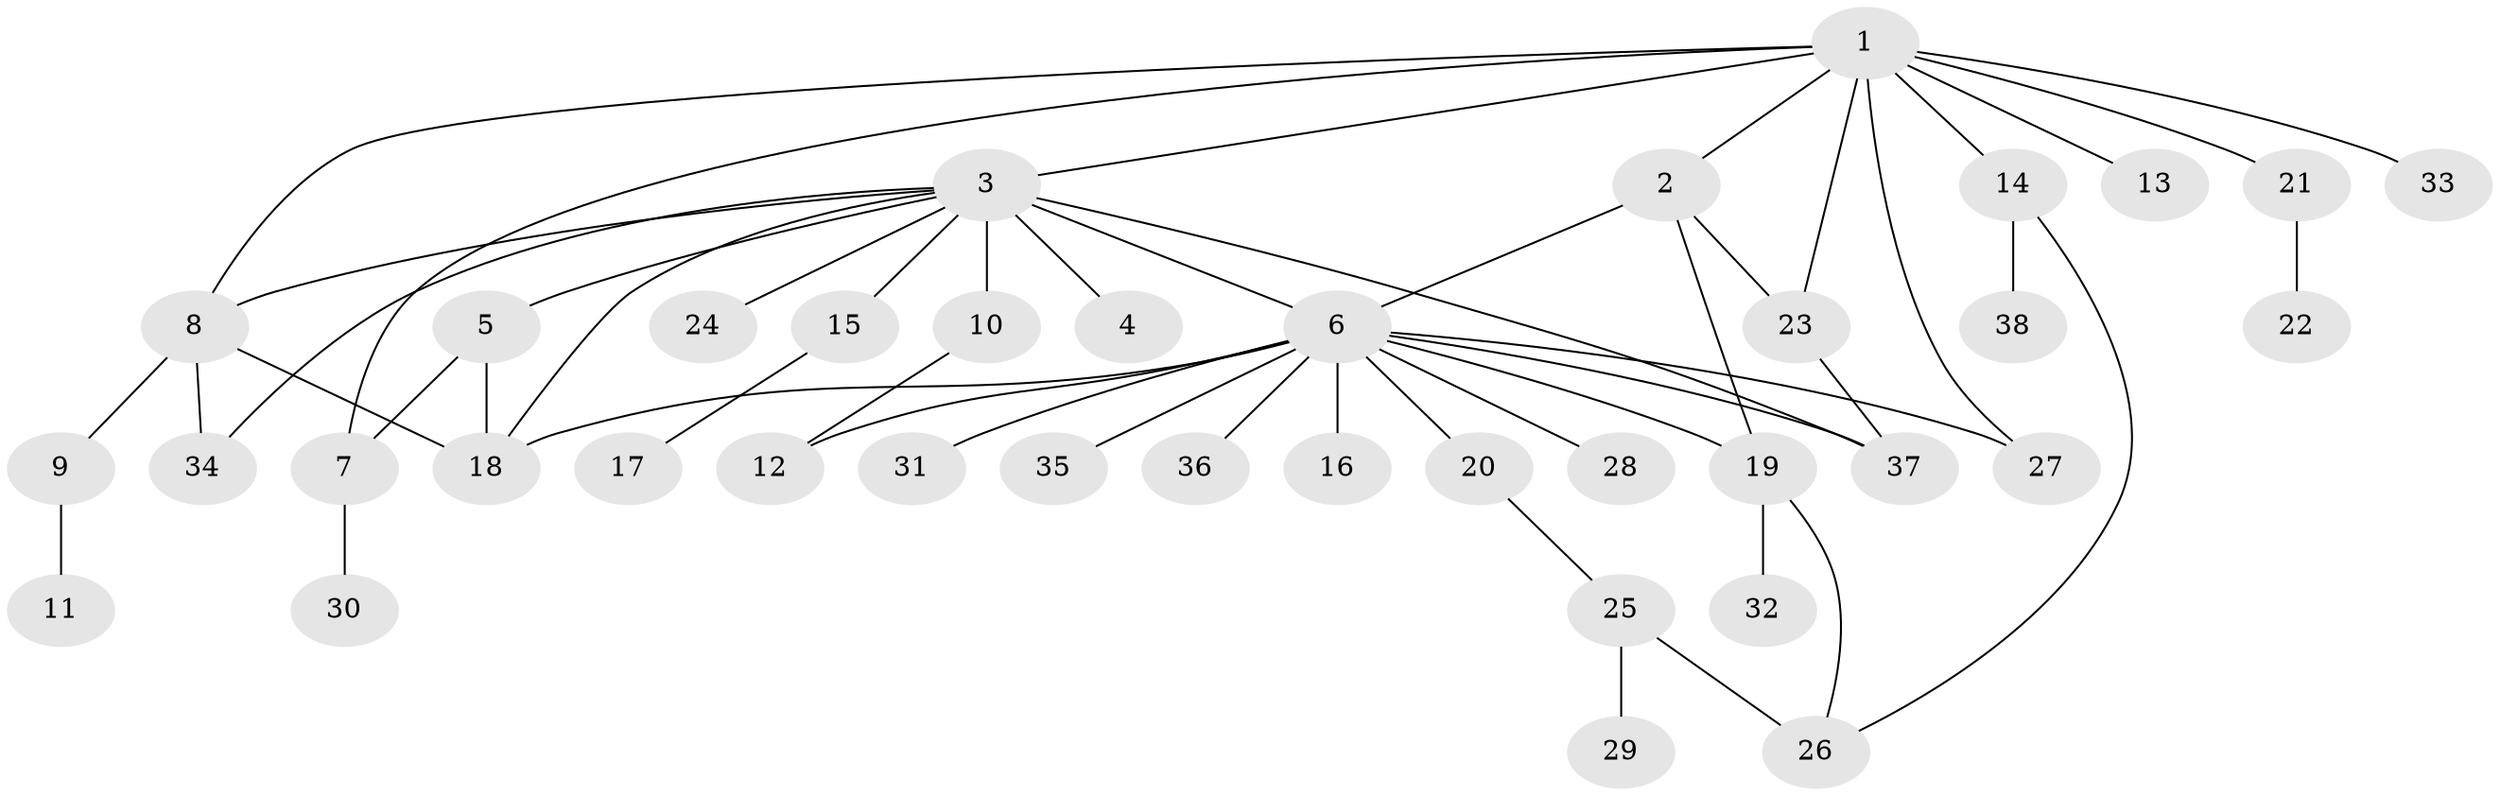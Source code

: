 // original degree distribution, {14: 0.02666666666666667, 5: 0.02666666666666667, 23: 0.013333333333333334, 2: 0.2, 4: 0.06666666666666667, 1: 0.5333333333333333, 3: 0.12, 6: 0.013333333333333334}
// Generated by graph-tools (version 1.1) at 2025/35/03/09/25 02:35:51]
// undirected, 38 vertices, 52 edges
graph export_dot {
graph [start="1"]
  node [color=gray90,style=filled];
  1;
  2;
  3;
  4;
  5;
  6;
  7;
  8;
  9;
  10;
  11;
  12;
  13;
  14;
  15;
  16;
  17;
  18;
  19;
  20;
  21;
  22;
  23;
  24;
  25;
  26;
  27;
  28;
  29;
  30;
  31;
  32;
  33;
  34;
  35;
  36;
  37;
  38;
  1 -- 2 [weight=1.0];
  1 -- 3 [weight=1.0];
  1 -- 7 [weight=1.0];
  1 -- 8 [weight=1.0];
  1 -- 13 [weight=1.0];
  1 -- 14 [weight=1.0];
  1 -- 21 [weight=1.0];
  1 -- 23 [weight=1.0];
  1 -- 27 [weight=1.0];
  1 -- 33 [weight=1.0];
  2 -- 6 [weight=1.0];
  2 -- 19 [weight=1.0];
  2 -- 23 [weight=1.0];
  3 -- 4 [weight=1.0];
  3 -- 5 [weight=1.0];
  3 -- 6 [weight=1.0];
  3 -- 8 [weight=1.0];
  3 -- 10 [weight=9.0];
  3 -- 15 [weight=1.0];
  3 -- 18 [weight=1.0];
  3 -- 24 [weight=1.0];
  3 -- 34 [weight=1.0];
  3 -- 37 [weight=1.0];
  5 -- 7 [weight=1.0];
  5 -- 18 [weight=2.0];
  6 -- 12 [weight=1.0];
  6 -- 16 [weight=1.0];
  6 -- 18 [weight=1.0];
  6 -- 19 [weight=1.0];
  6 -- 20 [weight=1.0];
  6 -- 27 [weight=1.0];
  6 -- 28 [weight=1.0];
  6 -- 31 [weight=1.0];
  6 -- 35 [weight=1.0];
  6 -- 36 [weight=1.0];
  6 -- 37 [weight=1.0];
  7 -- 30 [weight=1.0];
  8 -- 9 [weight=1.0];
  8 -- 18 [weight=1.0];
  8 -- 34 [weight=1.0];
  9 -- 11 [weight=2.0];
  10 -- 12 [weight=1.0];
  14 -- 26 [weight=1.0];
  14 -- 38 [weight=1.0];
  15 -- 17 [weight=1.0];
  19 -- 26 [weight=1.0];
  19 -- 32 [weight=2.0];
  20 -- 25 [weight=1.0];
  21 -- 22 [weight=1.0];
  23 -- 37 [weight=1.0];
  25 -- 26 [weight=2.0];
  25 -- 29 [weight=1.0];
}
